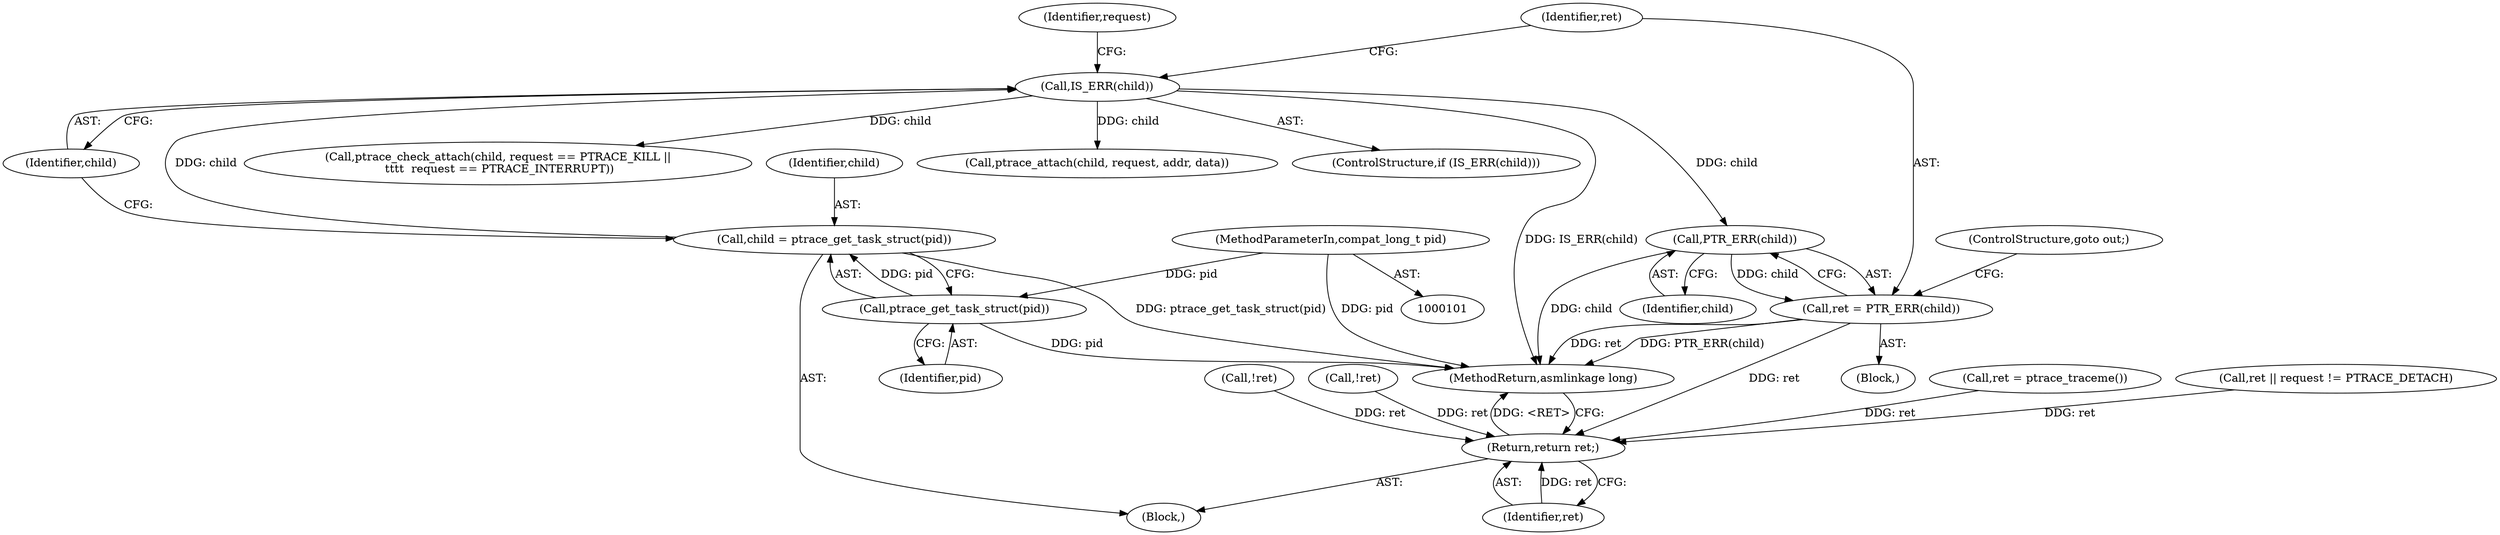 digraph "0_linux_9899d11f654474d2d54ea52ceaa2a1f4db3abd68_1@pointer" {
"1000128" [label="(Call,PTR_ERR(child))"];
"1000123" [label="(Call,IS_ERR(child))"];
"1000118" [label="(Call,child = ptrace_get_task_struct(pid))"];
"1000120" [label="(Call,ptrace_get_task_struct(pid))"];
"1000103" [label="(MethodParameterIn,compat_long_t pid)"];
"1000126" [label="(Call,ret = PTR_ERR(child))"];
"1000187" [label="(Return,return ret;)"];
"1000124" [label="(Identifier,child)"];
"1000114" [label="(Call,ret = ptrace_traceme())"];
"1000128" [label="(Call,PTR_ERR(child))"];
"1000134" [label="(Identifier,request)"];
"1000118" [label="(Call,child = ptrace_get_task_struct(pid))"];
"1000123" [label="(Call,IS_ERR(child))"];
"1000155" [label="(Call,ptrace_check_attach(child, request == PTRACE_KILL ||\n \t\t\t\t  request == PTRACE_INTERRUPT))"];
"1000125" [label="(Block,)"];
"1000119" [label="(Identifier,child)"];
"1000142" [label="(Call,ptrace_attach(child, request, addr, data))"];
"1000120" [label="(Call,ptrace_get_task_struct(pid))"];
"1000187" [label="(Return,return ret;)"];
"1000129" [label="(Identifier,child)"];
"1000127" [label="(Identifier,ret)"];
"1000126" [label="(Call,ret = PTR_ERR(child))"];
"1000130" [label="(ControlStructure,goto out;)"];
"1000189" [label="(MethodReturn,asmlinkage long)"];
"1000176" [label="(Call,ret || request != PTRACE_DETACH)"];
"1000103" [label="(MethodParameterIn,compat_long_t pid)"];
"1000106" [label="(Block,)"];
"1000121" [label="(Identifier,pid)"];
"1000148" [label="(Call,!ret)"];
"1000122" [label="(ControlStructure,if (IS_ERR(child)))"];
"1000188" [label="(Identifier,ret)"];
"1000165" [label="(Call,!ret)"];
"1000128" -> "1000126"  [label="AST: "];
"1000128" -> "1000129"  [label="CFG: "];
"1000129" -> "1000128"  [label="AST: "];
"1000126" -> "1000128"  [label="CFG: "];
"1000128" -> "1000189"  [label="DDG: child"];
"1000128" -> "1000126"  [label="DDG: child"];
"1000123" -> "1000128"  [label="DDG: child"];
"1000123" -> "1000122"  [label="AST: "];
"1000123" -> "1000124"  [label="CFG: "];
"1000124" -> "1000123"  [label="AST: "];
"1000127" -> "1000123"  [label="CFG: "];
"1000134" -> "1000123"  [label="CFG: "];
"1000123" -> "1000189"  [label="DDG: IS_ERR(child)"];
"1000118" -> "1000123"  [label="DDG: child"];
"1000123" -> "1000142"  [label="DDG: child"];
"1000123" -> "1000155"  [label="DDG: child"];
"1000118" -> "1000106"  [label="AST: "];
"1000118" -> "1000120"  [label="CFG: "];
"1000119" -> "1000118"  [label="AST: "];
"1000120" -> "1000118"  [label="AST: "];
"1000124" -> "1000118"  [label="CFG: "];
"1000118" -> "1000189"  [label="DDG: ptrace_get_task_struct(pid)"];
"1000120" -> "1000118"  [label="DDG: pid"];
"1000120" -> "1000121"  [label="CFG: "];
"1000121" -> "1000120"  [label="AST: "];
"1000120" -> "1000189"  [label="DDG: pid"];
"1000103" -> "1000120"  [label="DDG: pid"];
"1000103" -> "1000101"  [label="AST: "];
"1000103" -> "1000189"  [label="DDG: pid"];
"1000126" -> "1000125"  [label="AST: "];
"1000127" -> "1000126"  [label="AST: "];
"1000130" -> "1000126"  [label="CFG: "];
"1000126" -> "1000189"  [label="DDG: ret"];
"1000126" -> "1000189"  [label="DDG: PTR_ERR(child)"];
"1000126" -> "1000187"  [label="DDG: ret"];
"1000187" -> "1000106"  [label="AST: "];
"1000187" -> "1000188"  [label="CFG: "];
"1000188" -> "1000187"  [label="AST: "];
"1000189" -> "1000187"  [label="CFG: "];
"1000187" -> "1000189"  [label="DDG: <RET>"];
"1000188" -> "1000187"  [label="DDG: ret"];
"1000165" -> "1000187"  [label="DDG: ret"];
"1000114" -> "1000187"  [label="DDG: ret"];
"1000148" -> "1000187"  [label="DDG: ret"];
"1000176" -> "1000187"  [label="DDG: ret"];
}
